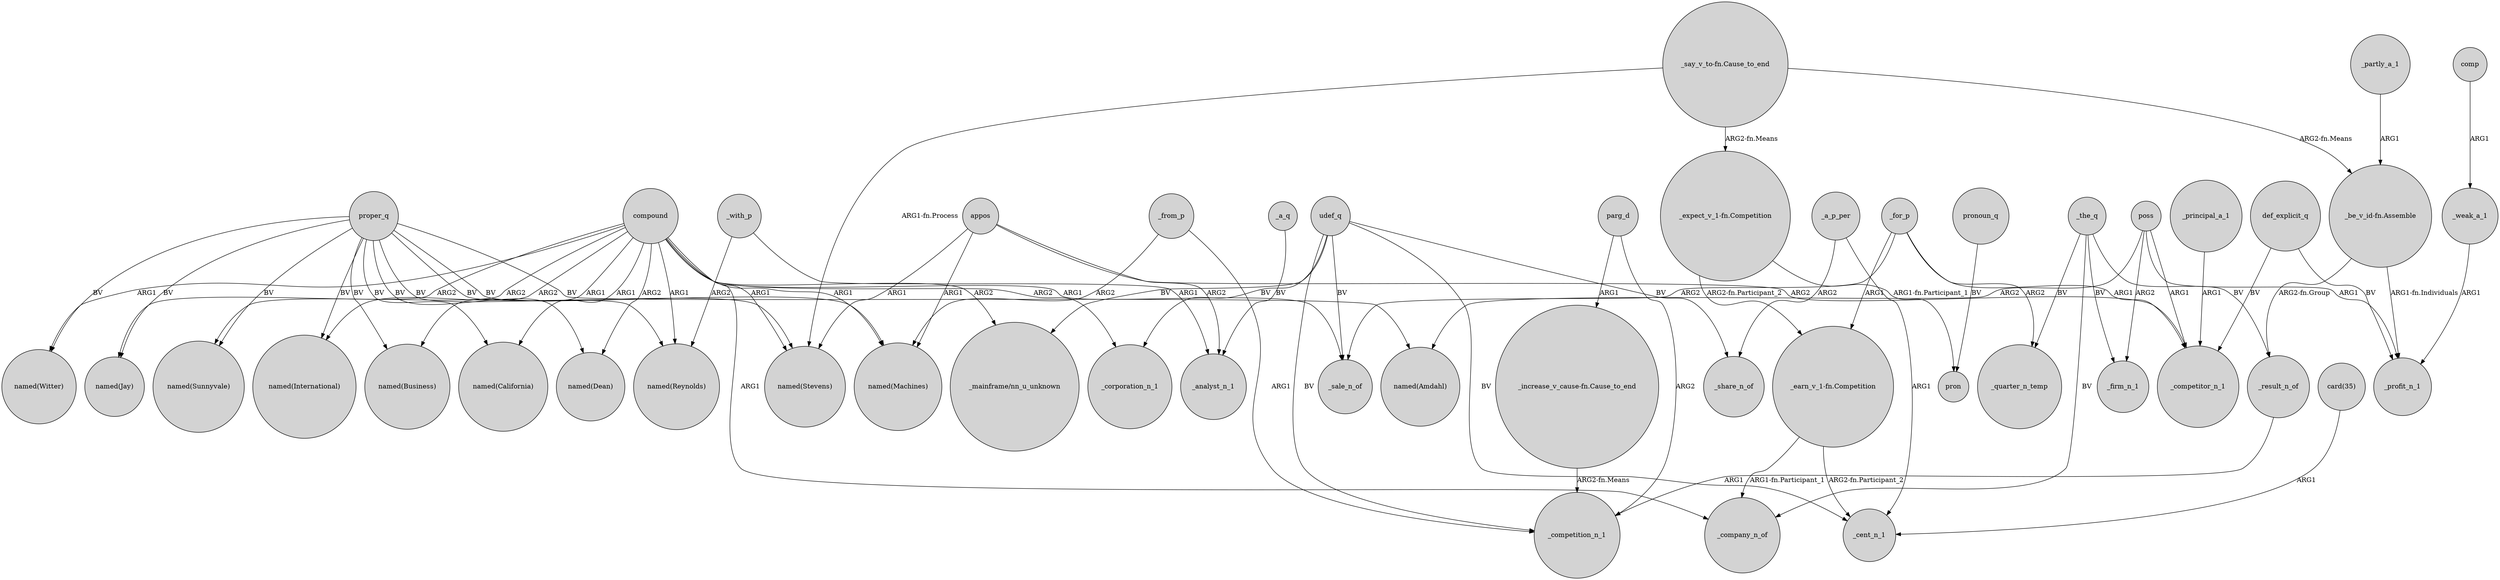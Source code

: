 digraph {
	node [shape=circle style=filled]
	proper_q -> "named(Business)" [label=BV]
	compound -> "named(Dean)" [label=ARG2]
	parg_d -> _competition_n_1 [label=ARG2]
	def_explicit_q -> _profit_n_1 [label=BV]
	_partly_a_1 -> "_be_v_id-fn.Assemble" [label=ARG1]
	_with_p -> "named(Reynolds)" [label=ARG2]
	"card(35)" -> _cent_n_1 [label=ARG1]
	compound -> "named(Sunnyvale)" [label=ARG2]
	proper_q -> "named(Machines)" [label=BV]
	_weak_a_1 -> _profit_n_1 [label=ARG1]
	_a_p_per -> _cent_n_1 [label=ARG1]
	"_expect_v_1-fn.Competition" -> "_earn_v_1-fn.Competition" [label="ARG2-fn.Participant_2"]
	"_increase_v_cause-fn.Cause_to_end" -> _competition_n_1 [label="ARG2-fn.Means"]
	"_be_v_id-fn.Assemble" -> _profit_n_1 [label="ARG1-fn.Individuals"]
	_for_p -> _sale_n_of [label=ARG2]
	_the_q -> _quarter_n_temp [label=BV]
	_with_p -> _analyst_n_1 [label=ARG1]
	compound -> _company_n_of [label=ARG1]
	udef_q -> _sale_n_of [label=BV]
	_for_p -> "_earn_v_1-fn.Competition" [label=ARG1]
	def_explicit_q -> _competitor_n_1 [label=BV]
	"_say_v_to-fn.Cause_to_end" -> "named(Stevens)" [label="ARG1-fn.Process"]
	udef_q -> _cent_n_1 [label=BV]
	appos -> _competitor_n_1 [label=ARG2]
	proper_q -> "named(Witter)" [label=BV]
	parg_d -> "_increase_v_cause-fn.Cause_to_end" [label=ARG1]
	udef_q -> "_mainframe/nn_u_unknown" [label=BV]
	proper_q -> "named(Jay)" [label=BV]
	_a_q -> _analyst_n_1 [label=BV]
	pronoun_q -> pron [label=BV]
	"_expect_v_1-fn.Competition" -> pron [label="ARG1-fn.Participant_1"]
	comp -> _weak_a_1 [label=ARG1]
	"_earn_v_1-fn.Competition" -> _company_n_of [label="ARG1-fn.Participant_1"]
	_from_p -> _competition_n_1 [label=ARG1]
	_the_q -> _firm_n_1 [label=BV]
	_a_p_per -> _share_n_of [label=ARG2]
	_for_p -> _quarter_n_temp [label=ARG2]
	proper_q -> "named(Stevens)" [label=BV]
	appos -> _analyst_n_1 [label=ARG2]
	"_be_v_id-fn.Assemble" -> _result_n_of [label="ARG2-fn.Group"]
	_from_p -> "named(Machines)" [label=ARG2]
	poss -> _profit_n_1 [label=ARG1]
	udef_q -> _share_n_of [label=BV]
	_the_q -> _result_n_of [label=BV]
	proper_q -> "named(International)" [label=BV]
	appos -> "named(Machines)" [label=ARG1]
	_result_n_of -> _competition_n_1 [label=ARG1]
	proper_q -> "named(Amdahl)" [label=BV]
	proper_q -> "named(Reynolds)" [label=BV]
	"_say_v_to-fn.Cause_to_end" -> "_expect_v_1-fn.Competition" [label="ARG2-fn.Means"]
	compound -> "named(Jay)" [label=ARG2]
	compound -> "named(Reynolds)" [label=ARG1]
	"_earn_v_1-fn.Competition" -> _cent_n_1 [label="ARG2-fn.Participant_2"]
	compound -> _corporation_n_1 [label=ARG2]
	udef_q -> _corporation_n_1 [label=BV]
	"_say_v_to-fn.Cause_to_end" -> "_be_v_id-fn.Assemble" [label="ARG2-fn.Means"]
	compound -> "named(Business)" [label=ARG1]
	compound -> "named(California)" [label=ARG1]
	_for_p -> _competitor_n_1 [label=ARG1]
	compound -> "named(International)" [label=ARG2]
	proper_q -> "named(Sunnyvale)" [label=BV]
	compound -> "_mainframe/nn_u_unknown" [label=ARG2]
	proper_q -> "named(California)" [label=BV]
	poss -> "named(Amdahl)" [label=ARG2]
	compound -> "named(Machines)" [label=ARG1]
	udef_q -> _competition_n_1 [label=BV]
	poss -> _competitor_n_1 [label=ARG1]
	poss -> _firm_n_1 [label=ARG2]
	proper_q -> "named(Dean)" [label=BV]
	_the_q -> _company_n_of [label=BV]
	compound -> "named(Witter)" [label=ARG1]
	compound -> _sale_n_of [label=ARG1]
	compound -> "named(Stevens)" [label=ARG1]
	appos -> "named(Stevens)" [label=ARG1]
	_principal_a_1 -> _competitor_n_1 [label=ARG1]
}
